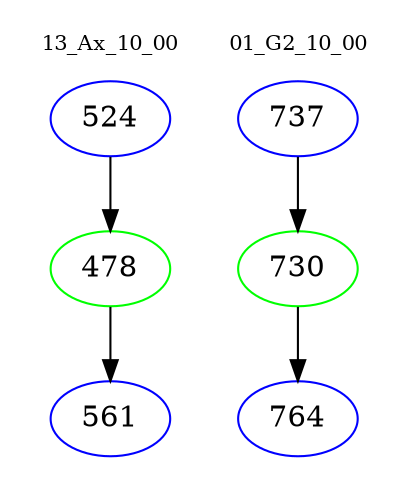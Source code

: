 digraph{
subgraph cluster_0 {
color = white
label = "13_Ax_10_00";
fontsize=10;
T0_524 [label="524", color="blue"]
T0_524 -> T0_478 [color="black"]
T0_478 [label="478", color="green"]
T0_478 -> T0_561 [color="black"]
T0_561 [label="561", color="blue"]
}
subgraph cluster_1 {
color = white
label = "01_G2_10_00";
fontsize=10;
T1_737 [label="737", color="blue"]
T1_737 -> T1_730 [color="black"]
T1_730 [label="730", color="green"]
T1_730 -> T1_764 [color="black"]
T1_764 [label="764", color="blue"]
}
}
